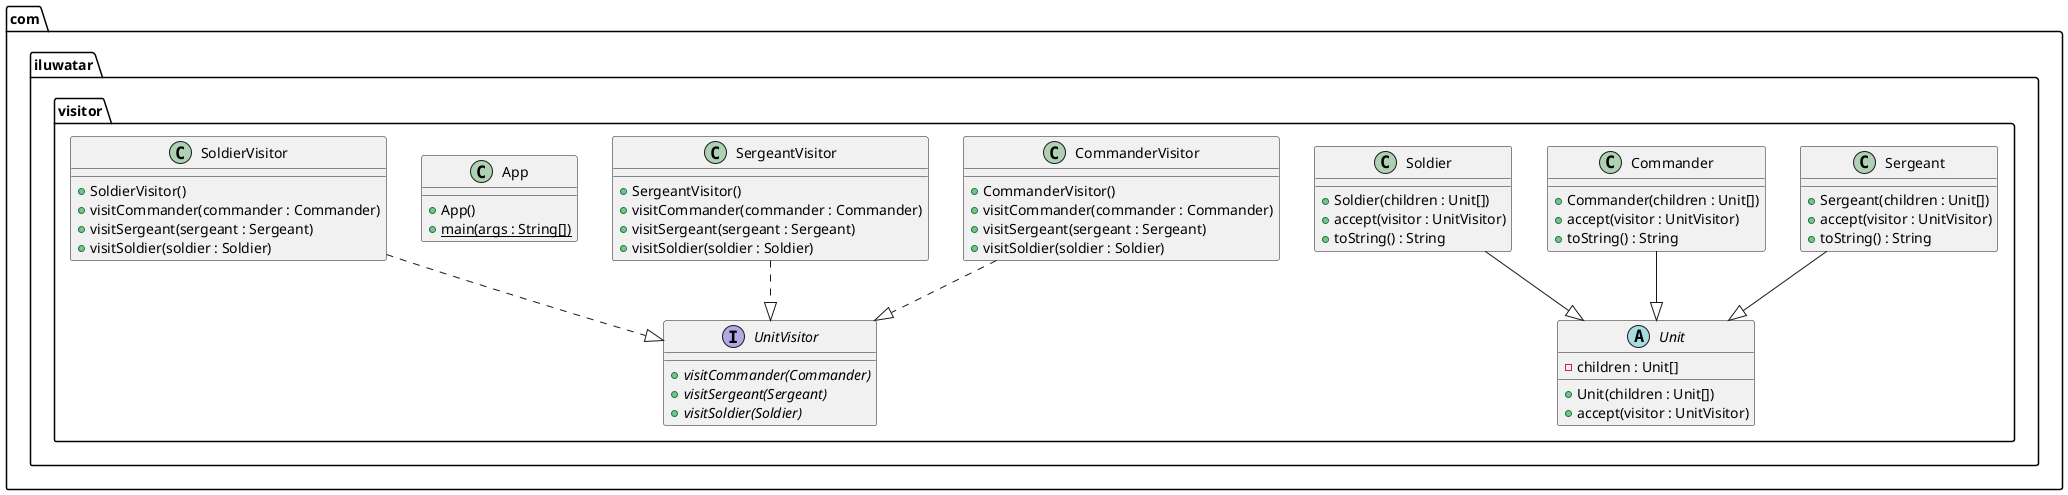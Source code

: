 @startuml
package com.iluwatar.visitor {
  class CommanderVisitor {
    + CommanderVisitor()
    + visitCommander(commander : Commander)
    + visitSergeant(sergeant : Sergeant)
    + visitSoldier(soldier : Soldier)
  }
  class Sergeant {
    + Sergeant(children : Unit[])
    + accept(visitor : UnitVisitor)
    + toString() : String
  }
  class Commander {
    + Commander(children : Unit[])
    + accept(visitor : UnitVisitor)
    + toString() : String
  }
  abstract class Unit {
    - children : Unit[]
    + Unit(children : Unit[])
    + accept(visitor : UnitVisitor)
  }
  class Soldier {
    + Soldier(children : Unit[])
    + accept(visitor : UnitVisitor)
    + toString() : String
  }
  class SergeantVisitor {
    + SergeantVisitor()
    + visitCommander(commander : Commander)
    + visitSergeant(sergeant : Sergeant)
    + visitSoldier(soldier : Soldier)
  }
  interface UnitVisitor {
    + visitCommander(Commander) {abstract}
    + visitSergeant(Sergeant) {abstract}
    + visitSoldier(Soldier) {abstract}
  }
  class App {
    + App()
    + main(args : String[]) {static}
  }
  class SoldierVisitor {
    + SoldierVisitor()
    + visitCommander(commander : Commander)
    + visitSergeant(sergeant : Sergeant)
    + visitSoldier(soldier : Soldier)
  }
}
CommanderVisitor ..|> UnitVisitor 
Sergeant --|> Unit 
Commander --|> Unit 
Soldier --|> Unit 
SergeantVisitor ..|> UnitVisitor 
SoldierVisitor ..|> UnitVisitor 
@enduml